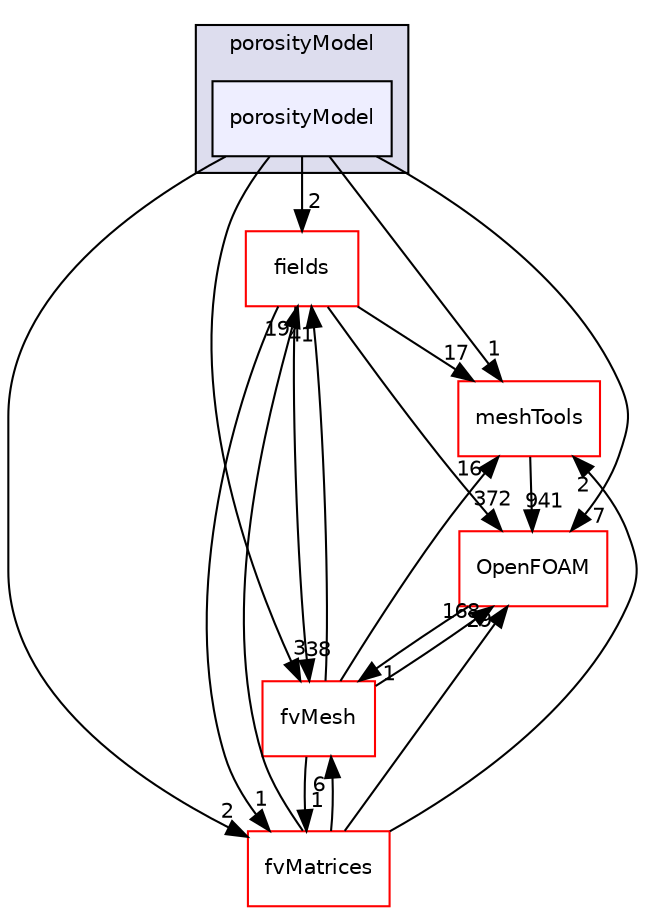 digraph "src/finiteVolume/cfdTools/general/porosityModel/porosityModel" {
  bgcolor=transparent;
  compound=true
  node [ fontsize="10", fontname="Helvetica"];
  edge [ labelfontsize="10", labelfontname="Helvetica"];
  subgraph clusterdir_7f71c2789b87b2ecdc8be24284257b05 {
    graph [ bgcolor="#ddddee", pencolor="black", label="porosityModel" fontname="Helvetica", fontsize="10", URL="dir_7f71c2789b87b2ecdc8be24284257b05.html"]
  dir_5a8452d5c878e691b4ad8657f7c472aa [shape=box, label="porosityModel", style="filled", fillcolor="#eeeeff", pencolor="black", URL="dir_5a8452d5c878e691b4ad8657f7c472aa.html"];
  }
  dir_25ab4a83a983f7bb7a38b7f63bb141b7 [shape=box label="fields" color="red" URL="dir_25ab4a83a983f7bb7a38b7f63bb141b7.html"];
  dir_ae30ad0bef50cf391b24c614251bb9fd [shape=box label="meshTools" color="red" URL="dir_ae30ad0bef50cf391b24c614251bb9fd.html"];
  dir_c382fa095c9c33d8673c0dd60aaef275 [shape=box label="fvMesh" color="red" URL="dir_c382fa095c9c33d8673c0dd60aaef275.html"];
  dir_c5473ff19b20e6ec4dfe5c310b3778a8 [shape=box label="OpenFOAM" color="red" URL="dir_c5473ff19b20e6ec4dfe5c310b3778a8.html"];
  dir_5d57e3901430bcc99a7ddac11a899224 [shape=box label="fvMatrices" color="red" URL="dir_5d57e3901430bcc99a7ddac11a899224.html"];
  dir_25ab4a83a983f7bb7a38b7f63bb141b7->dir_ae30ad0bef50cf391b24c614251bb9fd [headlabel="17", labeldistance=1.5 headhref="dir_000890_001949.html"];
  dir_25ab4a83a983f7bb7a38b7f63bb141b7->dir_c382fa095c9c33d8673c0dd60aaef275 [headlabel="38", labeldistance=1.5 headhref="dir_000890_001106.html"];
  dir_25ab4a83a983f7bb7a38b7f63bb141b7->dir_c5473ff19b20e6ec4dfe5c310b3778a8 [headlabel="372", labeldistance=1.5 headhref="dir_000890_002151.html"];
  dir_25ab4a83a983f7bb7a38b7f63bb141b7->dir_5d57e3901430bcc99a7ddac11a899224 [headlabel="1", labeldistance=1.5 headhref="dir_000890_001094.html"];
  dir_ae30ad0bef50cf391b24c614251bb9fd->dir_c5473ff19b20e6ec4dfe5c310b3778a8 [headlabel="941", labeldistance=1.5 headhref="dir_001949_002151.html"];
  dir_5a8452d5c878e691b4ad8657f7c472aa->dir_25ab4a83a983f7bb7a38b7f63bb141b7 [headlabel="2", labeldistance=1.5 headhref="dir_000847_000890.html"];
  dir_5a8452d5c878e691b4ad8657f7c472aa->dir_ae30ad0bef50cf391b24c614251bb9fd [headlabel="1", labeldistance=1.5 headhref="dir_000847_001949.html"];
  dir_5a8452d5c878e691b4ad8657f7c472aa->dir_c382fa095c9c33d8673c0dd60aaef275 [headlabel="3", labeldistance=1.5 headhref="dir_000847_001106.html"];
  dir_5a8452d5c878e691b4ad8657f7c472aa->dir_c5473ff19b20e6ec4dfe5c310b3778a8 [headlabel="7", labeldistance=1.5 headhref="dir_000847_002151.html"];
  dir_5a8452d5c878e691b4ad8657f7c472aa->dir_5d57e3901430bcc99a7ddac11a899224 [headlabel="2", labeldistance=1.5 headhref="dir_000847_001094.html"];
  dir_c382fa095c9c33d8673c0dd60aaef275->dir_25ab4a83a983f7bb7a38b7f63bb141b7 [headlabel="41", labeldistance=1.5 headhref="dir_001106_000890.html"];
  dir_c382fa095c9c33d8673c0dd60aaef275->dir_ae30ad0bef50cf391b24c614251bb9fd [headlabel="16", labeldistance=1.5 headhref="dir_001106_001949.html"];
  dir_c382fa095c9c33d8673c0dd60aaef275->dir_c5473ff19b20e6ec4dfe5c310b3778a8 [headlabel="168", labeldistance=1.5 headhref="dir_001106_002151.html"];
  dir_c382fa095c9c33d8673c0dd60aaef275->dir_5d57e3901430bcc99a7ddac11a899224 [headlabel="1", labeldistance=1.5 headhref="dir_001106_001094.html"];
  dir_c5473ff19b20e6ec4dfe5c310b3778a8->dir_c382fa095c9c33d8673c0dd60aaef275 [headlabel="1", labeldistance=1.5 headhref="dir_002151_001106.html"];
  dir_5d57e3901430bcc99a7ddac11a899224->dir_25ab4a83a983f7bb7a38b7f63bb141b7 [headlabel="19", labeldistance=1.5 headhref="dir_001094_000890.html"];
  dir_5d57e3901430bcc99a7ddac11a899224->dir_ae30ad0bef50cf391b24c614251bb9fd [headlabel="2", labeldistance=1.5 headhref="dir_001094_001949.html"];
  dir_5d57e3901430bcc99a7ddac11a899224->dir_c382fa095c9c33d8673c0dd60aaef275 [headlabel="6", labeldistance=1.5 headhref="dir_001094_001106.html"];
  dir_5d57e3901430bcc99a7ddac11a899224->dir_c5473ff19b20e6ec4dfe5c310b3778a8 [headlabel="29", labeldistance=1.5 headhref="dir_001094_002151.html"];
}
